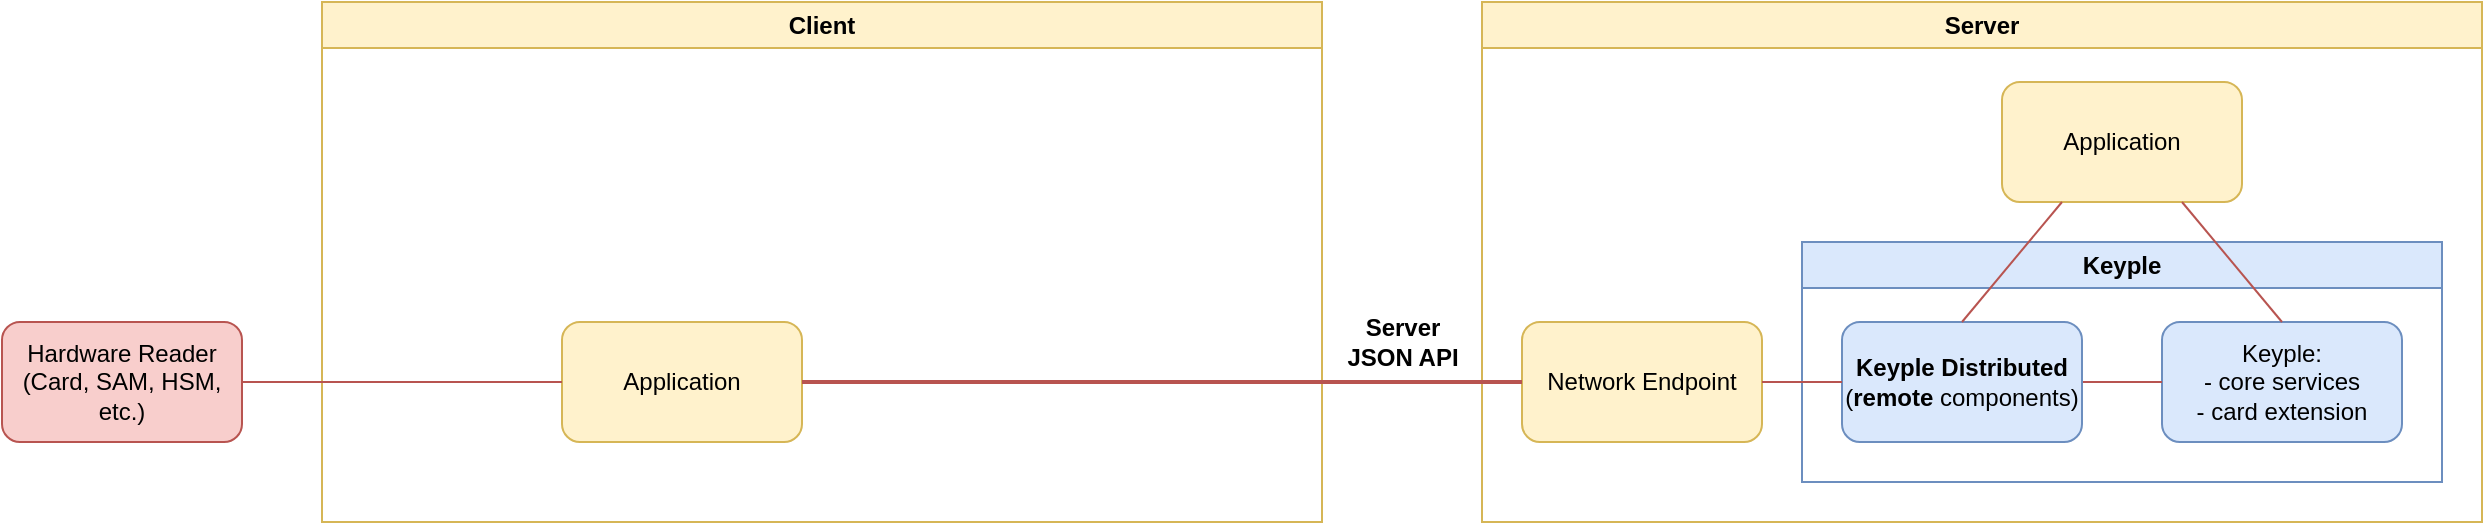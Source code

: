 <mxfile version="22.1.22" type="embed">
  <diagram name="Page-1" id="7Sh1Q71iwAasNACV_Fdk">
    <mxGraphModel dx="2172" dy="537" grid="1" gridSize="10" guides="1" tooltips="1" connect="1" arrows="1" fold="1" page="1" pageScale="1" pageWidth="1654" pageHeight="1169" math="0" shadow="0">
      <root>
        <mxCell id="TWPGk657dWVwOv0mLjbH-0" />
        <mxCell id="TWPGk657dWVwOv0mLjbH-1" parent="TWPGk657dWVwOv0mLjbH-0" />
        <mxCell id="TWPGk657dWVwOv0mLjbH-2" value="Client" style="swimlane;whiteSpace=wrap;html=1;fillColor=#fff2cc;strokeColor=#d6b656;" parent="TWPGk657dWVwOv0mLjbH-1" vertex="1">
          <mxGeometry x="-60" y="120" width="500" height="260" as="geometry" />
        </mxCell>
        <mxCell id="TWPGk657dWVwOv0mLjbH-3" value="Application" style="rounded=1;whiteSpace=wrap;html=1;fillColor=#fff2cc;strokeColor=#d6b656;" parent="TWPGk657dWVwOv0mLjbH-2" vertex="1">
          <mxGeometry x="120" y="160" width="120" height="60" as="geometry" />
        </mxCell>
        <mxCell id="TWPGk657dWVwOv0mLjbH-12" value="Hardware Reader&lt;br&gt;(Card, SAM, HSM, etc.)" style="rounded=1;whiteSpace=wrap;html=1;fillColor=#f8cecc;strokeColor=#b85450;" parent="TWPGk657dWVwOv0mLjbH-1" vertex="1">
          <mxGeometry x="-220" y="280" width="120" height="60" as="geometry" />
        </mxCell>
        <mxCell id="TWPGk657dWVwOv0mLjbH-13" value="Server" style="swimlane;whiteSpace=wrap;html=1;startSize=23;fillColor=#fff2cc;strokeColor=#d6b656;" parent="TWPGk657dWVwOv0mLjbH-1" vertex="1">
          <mxGeometry x="520" y="120" width="500" height="260" as="geometry" />
        </mxCell>
        <mxCell id="TWPGk657dWVwOv0mLjbH-14" value="Application" style="rounded=1;whiteSpace=wrap;html=1;fillColor=#fff2cc;strokeColor=#d6b656;" parent="TWPGk657dWVwOv0mLjbH-13" vertex="1">
          <mxGeometry x="260" y="40" width="120" height="60" as="geometry" />
        </mxCell>
        <mxCell id="TWPGk657dWVwOv0mLjbH-15" value="Keyple" style="swimlane;whiteSpace=wrap;html=1;fillColor=#dae8fc;strokeColor=#6c8ebf;" parent="TWPGk657dWVwOv0mLjbH-13" vertex="1">
          <mxGeometry x="160" y="120" width="320" height="120" as="geometry" />
        </mxCell>
        <mxCell id="TWPGk657dWVwOv0mLjbH-16" value="Keyple:&lt;br&gt;- core services&lt;br&gt;- card extension" style="rounded=1;whiteSpace=wrap;html=1;fillColor=#dae8fc;strokeColor=#6c8ebf;" parent="TWPGk657dWVwOv0mLjbH-15" vertex="1">
          <mxGeometry x="180" y="40" width="120" height="60" as="geometry" />
        </mxCell>
        <mxCell id="TWPGk657dWVwOv0mLjbH-17" style="edgeStyle=none;rounded=0;orthogonalLoop=1;jettySize=auto;html=1;exitX=1;exitY=0.5;exitDx=0;exitDy=0;entryX=0;entryY=0.5;entryDx=0;entryDy=0;strokeWidth=1;endArrow=none;endFill=0;fillColor=#f8cecc;strokeColor=#b85450;" parent="TWPGk657dWVwOv0mLjbH-15" source="TWPGk657dWVwOv0mLjbH-18" target="TWPGk657dWVwOv0mLjbH-16" edge="1">
          <mxGeometry relative="1" as="geometry" />
        </mxCell>
        <mxCell id="TWPGk657dWVwOv0mLjbH-18" value="&lt;b&gt;Keyple Distributed&lt;/b&gt;&lt;br&gt;(&lt;b&gt;remote&lt;/b&gt; components)" style="rounded=1;whiteSpace=wrap;html=1;fillColor=#dae8fc;strokeColor=#6c8ebf;" parent="TWPGk657dWVwOv0mLjbH-15" vertex="1">
          <mxGeometry x="20" y="40" width="120" height="60" as="geometry" />
        </mxCell>
        <mxCell id="TWPGk657dWVwOv0mLjbH-20" value="Network Endpoint" style="rounded=1;whiteSpace=wrap;html=1;fillColor=#fff2cc;strokeColor=#d6b656;" parent="TWPGk657dWVwOv0mLjbH-13" vertex="1">
          <mxGeometry x="20" y="160" width="120" height="60" as="geometry" />
        </mxCell>
        <mxCell id="TWPGk657dWVwOv0mLjbH-21" style="edgeStyle=none;rounded=0;orthogonalLoop=1;jettySize=auto;html=1;exitX=0.5;exitY=0;exitDx=0;exitDy=0;entryX=0.25;entryY=1;entryDx=0;entryDy=0;strokeWidth=1;endArrow=none;endFill=0;fillColor=#f8cecc;strokeColor=#b85450;" parent="TWPGk657dWVwOv0mLjbH-13" source="TWPGk657dWVwOv0mLjbH-18" target="TWPGk657dWVwOv0mLjbH-14" edge="1">
          <mxGeometry relative="1" as="geometry" />
        </mxCell>
        <mxCell id="TWPGk657dWVwOv0mLjbH-22" style="edgeStyle=none;rounded=0;orthogonalLoop=1;jettySize=auto;html=1;exitX=0.75;exitY=1;exitDx=0;exitDy=0;entryX=0.5;entryY=0;entryDx=0;entryDy=0;strokeWidth=1;endArrow=none;endFill=0;fillColor=#f8cecc;strokeColor=#b85450;" parent="TWPGk657dWVwOv0mLjbH-13" source="TWPGk657dWVwOv0mLjbH-14" target="TWPGk657dWVwOv0mLjbH-16" edge="1">
          <mxGeometry relative="1" as="geometry" />
        </mxCell>
        <mxCell id="TWPGk657dWVwOv0mLjbH-19" style="edgeStyle=none;rounded=0;orthogonalLoop=1;jettySize=auto;html=1;exitX=1;exitY=0.5;exitDx=0;exitDy=0;entryX=0;entryY=0.5;entryDx=0;entryDy=0;strokeWidth=1;endArrow=none;endFill=0;fillColor=#f8cecc;strokeColor=#b85450;" parent="TWPGk657dWVwOv0mLjbH-13" source="TWPGk657dWVwOv0mLjbH-20" target="TWPGk657dWVwOv0mLjbH-18" edge="1">
          <mxGeometry relative="1" as="geometry" />
        </mxCell>
        <mxCell id="TWPGk657dWVwOv0mLjbH-23" style="edgeStyle=orthogonalEdgeStyle;rounded=0;orthogonalLoop=1;jettySize=auto;html=1;exitX=0;exitY=0.5;exitDx=0;exitDy=0;entryX=1;entryY=0.5;entryDx=0;entryDy=0;endArrow=none;endFill=0;fillColor=#f8cecc;strokeColor=#b85450;strokeWidth=1;" parent="TWPGk657dWVwOv0mLjbH-1" source="TWPGk657dWVwOv0mLjbH-3" target="TWPGk657dWVwOv0mLjbH-12" edge="1">
          <mxGeometry relative="1" as="geometry">
            <mxPoint x="320" y="310" as="sourcePoint" />
          </mxGeometry>
        </mxCell>
        <mxCell id="TWPGk657dWVwOv0mLjbH-24" style="edgeStyle=none;rounded=0;orthogonalLoop=1;jettySize=auto;html=1;exitX=1;exitY=0.5;exitDx=0;exitDy=0;entryX=0;entryY=0.5;entryDx=0;entryDy=0;strokeWidth=2;endArrow=none;endFill=0;fillColor=#f8cecc;strokeColor=#b85450;" parent="TWPGk657dWVwOv0mLjbH-1" source="TWPGk657dWVwOv0mLjbH-3" target="TWPGk657dWVwOv0mLjbH-20" edge="1">
          <mxGeometry relative="1" as="geometry">
            <mxPoint x="760" y="310" as="sourcePoint" />
          </mxGeometry>
        </mxCell>
        <mxCell id="P3IS_tWR3allALVAkKif-0" value="Server&lt;br&gt;JSON API" style="text;html=1;align=center;verticalAlign=middle;resizable=0;points=[];autosize=1;strokeColor=none;fillColor=none;fontStyle=1" parent="TWPGk657dWVwOv0mLjbH-1" vertex="1">
          <mxGeometry x="440" y="270" width="80" height="40" as="geometry" />
        </mxCell>
      </root>
    </mxGraphModel>
  </diagram>
</mxfile>
